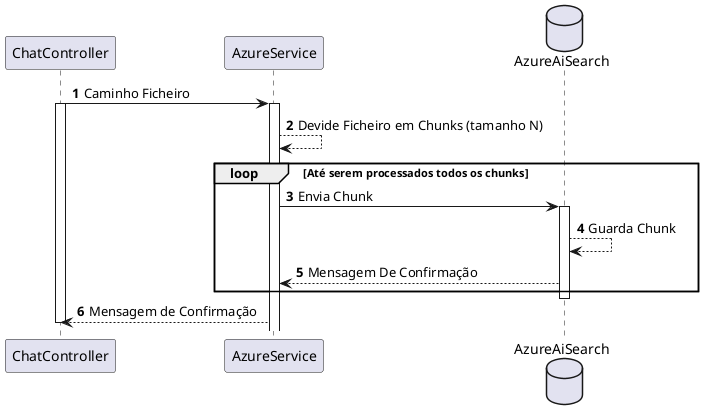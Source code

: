 @startuml
autonumber 

participant "ChatController" as chatController
participant "AzureService" as azureService

database "AzureAiSearch" as azureAiSearch

chatController -> azureService : Caminho Ficheiro
activate chatController
activate azureService
azureService --> azureService : Devide Ficheiro em Chunks (tamanho N)
loop Até serem processados todos os chunks
    azureService -> azureAiSearch : Envia Chunk
    activate azureAiSearch
    azureAiSearch --> azureAiSearch : Guarda Chunk
    azureAiSearch --> azureService : Mensagem De Confirmação
end loop
deactivate azureAiSearch
azureService --> chatController : Mensagem de Confirmação
deactivate chatController



@enduml
